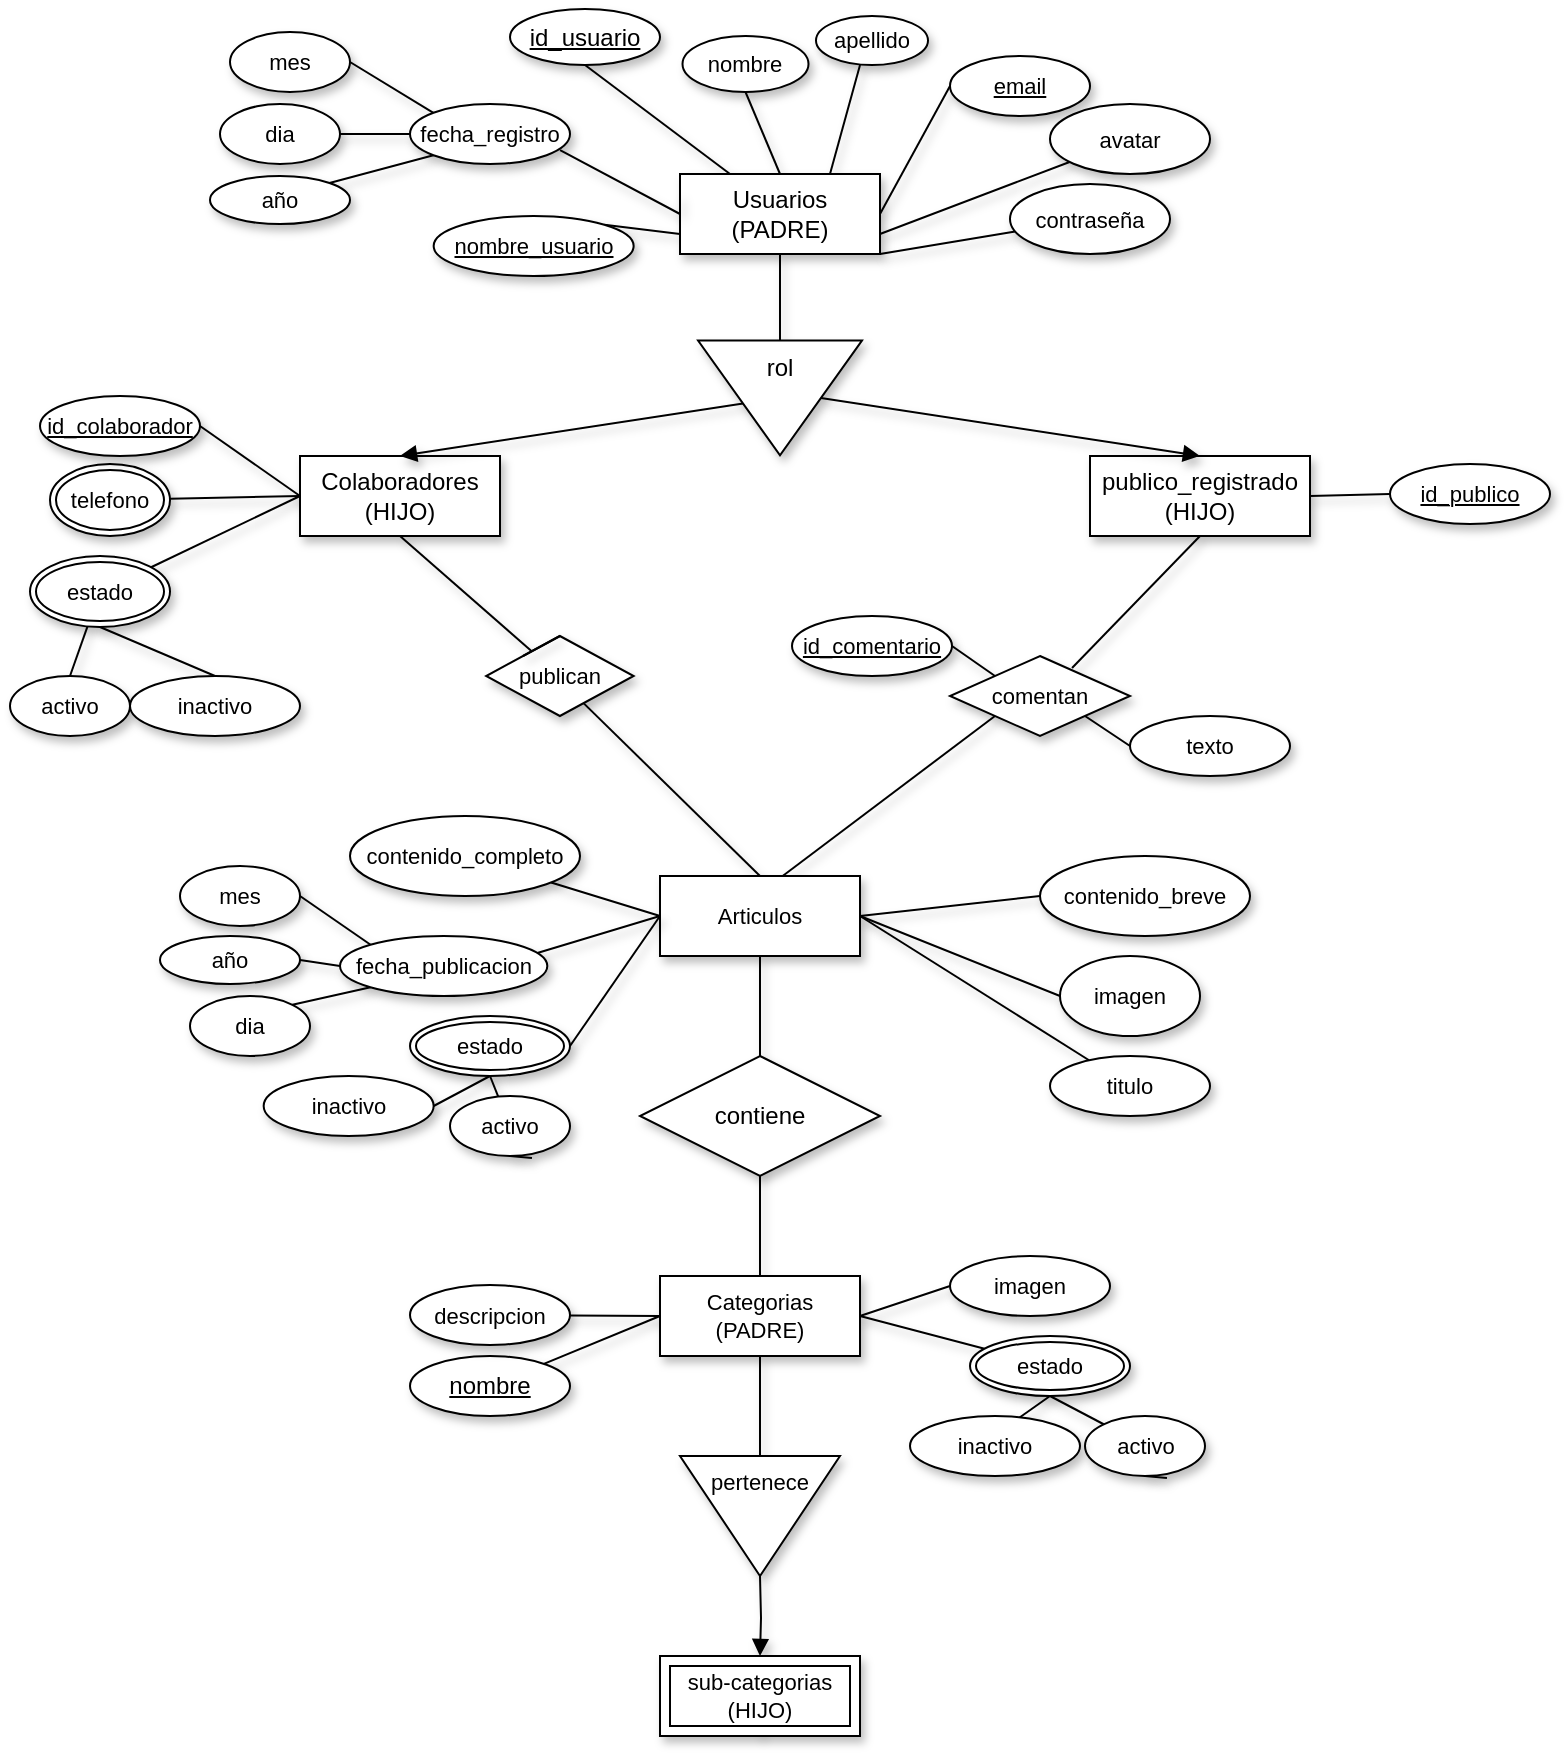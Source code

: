 <mxfile version="21.3.4" type="github">
  <diagram id="R2lEEEUBdFMjLlhIrx00" name="Page-1">
    <mxGraphModel dx="1651" dy="1592" grid="1" gridSize="10" guides="1" tooltips="1" connect="1" arrows="0" fold="1" page="1" pageScale="1" pageWidth="850" pageHeight="1100" background="#FFFFFF" math="0" shadow="0" extFonts="Permanent Marker^https://fonts.googleapis.com/css?family=Permanent+Marker">
      <root>
        <mxCell id="0" />
        <mxCell id="1" parent="0" />
        <mxCell id="G-78G9HvQrEz_k5AtjZF-8" style="edgeStyle=orthogonalEdgeStyle;rounded=0;orthogonalLoop=1;jettySize=auto;html=1;exitX=0.5;exitY=1;exitDx=0;exitDy=0;entryX=0;entryY=0.5;entryDx=0;entryDy=0;endArrow=none;endFill=0;shadow=1;labelBackgroundColor=none;fontColor=default;" parent="1" source="G-78G9HvQrEz_k5AtjZF-1" target="G-78G9HvQrEz_k5AtjZF-5" edge="1">
          <mxGeometry relative="1" as="geometry" />
        </mxCell>
        <mxCell id="G-78G9HvQrEz_k5AtjZF-10" style="rounded=0;orthogonalLoop=1;jettySize=auto;html=1;exitX=0.5;exitY=1;exitDx=0;exitDy=0;endArrow=none;endFill=0;entryX=0.25;entryY=0;entryDx=0;entryDy=0;shadow=1;labelBackgroundColor=none;fontColor=default;" parent="1" source="G-78G9HvQrEz_k5AtjZF-9" target="G-78G9HvQrEz_k5AtjZF-1" edge="1">
          <mxGeometry relative="1" as="geometry">
            <mxPoint x="440" y="35" as="targetPoint" />
          </mxGeometry>
        </mxCell>
        <mxCell id="G-78G9HvQrEz_k5AtjZF-12" style="edgeStyle=none;shape=connector;rounded=0;orthogonalLoop=1;jettySize=auto;html=1;exitX=0.5;exitY=0;exitDx=0;exitDy=0;entryX=0.5;entryY=1;entryDx=0;entryDy=0;labelBackgroundColor=none;fontFamily=Helvetica;fontSize=11;fontColor=default;endArrow=none;endFill=0;shadow=1;" parent="1" source="G-78G9HvQrEz_k5AtjZF-1" target="G-78G9HvQrEz_k5AtjZF-11" edge="1">
          <mxGeometry relative="1" as="geometry" />
        </mxCell>
        <mxCell id="G-78G9HvQrEz_k5AtjZF-14" style="edgeStyle=none;shape=connector;rounded=0;orthogonalLoop=1;jettySize=auto;html=1;exitX=0.75;exitY=0;exitDx=0;exitDy=0;entryX=0.393;entryY=1;entryDx=0;entryDy=0;entryPerimeter=0;labelBackgroundColor=none;fontFamily=Helvetica;fontSize=11;fontColor=default;endArrow=none;endFill=0;shadow=1;" parent="1" source="G-78G9HvQrEz_k5AtjZF-1" target="G-78G9HvQrEz_k5AtjZF-13" edge="1">
          <mxGeometry relative="1" as="geometry" />
        </mxCell>
        <mxCell id="G-78G9HvQrEz_k5AtjZF-20" style="edgeStyle=none;shape=connector;rounded=0;orthogonalLoop=1;jettySize=auto;html=1;exitX=0;exitY=0.5;exitDx=0;exitDy=0;labelBackgroundColor=none;fontFamily=Helvetica;fontSize=11;fontColor=default;endArrow=none;endFill=0;shadow=1;" parent="1" source="G-78G9HvQrEz_k5AtjZF-2" target="G-78G9HvQrEz_k5AtjZF-19" edge="1">
          <mxGeometry relative="1" as="geometry" />
        </mxCell>
        <mxCell id="G-78G9HvQrEz_k5AtjZF-22" style="edgeStyle=none;shape=connector;rounded=0;orthogonalLoop=1;jettySize=auto;html=1;labelBackgroundColor=none;fontFamily=Helvetica;fontSize=11;fontColor=default;endArrow=none;endFill=0;exitX=0;exitY=0.5;exitDx=0;exitDy=0;shadow=1;" parent="1" source="G-78G9HvQrEz_k5AtjZF-2" target="G-78G9HvQrEz_k5AtjZF-21" edge="1">
          <mxGeometry relative="1" as="geometry">
            <mxPoint x="360" y="80" as="sourcePoint" />
          </mxGeometry>
        </mxCell>
        <mxCell id="G-78G9HvQrEz_k5AtjZF-24" style="edgeStyle=none;shape=connector;rounded=0;orthogonalLoop=1;jettySize=auto;html=1;exitX=1;exitY=0.5;exitDx=0;exitDy=0;entryX=0;entryY=0.5;entryDx=0;entryDy=0;labelBackgroundColor=none;fontFamily=Helvetica;fontSize=11;fontColor=default;endArrow=none;endFill=0;shadow=1;" parent="1" source="G-78G9HvQrEz_k5AtjZF-1" target="G-78G9HvQrEz_k5AtjZF-23" edge="1">
          <mxGeometry relative="1" as="geometry" />
        </mxCell>
        <mxCell id="G-78G9HvQrEz_k5AtjZF-27" style="edgeStyle=none;shape=connector;rounded=0;orthogonalLoop=1;jettySize=auto;html=1;exitX=0;exitY=0.5;exitDx=0;exitDy=0;entryX=0.938;entryY=0.767;entryDx=0;entryDy=0;entryPerimeter=0;labelBackgroundColor=none;fontFamily=Helvetica;fontSize=11;fontColor=default;endArrow=none;endFill=0;shadow=1;" parent="1" source="G-78G9HvQrEz_k5AtjZF-1" target="G-78G9HvQrEz_k5AtjZF-26" edge="1">
          <mxGeometry relative="1" as="geometry" />
        </mxCell>
        <mxCell id="G-78G9HvQrEz_k5AtjZF-35" style="edgeStyle=none;shape=connector;rounded=0;orthogonalLoop=1;jettySize=auto;html=1;exitX=1;exitY=0.75;exitDx=0;exitDy=0;labelBackgroundColor=none;fontFamily=Helvetica;fontSize=11;fontColor=default;endArrow=none;endFill=0;shadow=1;" parent="1" source="G-78G9HvQrEz_k5AtjZF-1" target="G-78G9HvQrEz_k5AtjZF-34" edge="1">
          <mxGeometry relative="1" as="geometry" />
        </mxCell>
        <mxCell id="G-78G9HvQrEz_k5AtjZF-39" style="edgeStyle=none;shape=connector;rounded=0;orthogonalLoop=1;jettySize=auto;html=1;exitX=0;exitY=0.75;exitDx=0;exitDy=0;entryX=1;entryY=0;entryDx=0;entryDy=0;labelBackgroundColor=none;fontFamily=Helvetica;fontSize=11;fontColor=default;endArrow=none;endFill=0;shadow=1;" parent="1" source="G-78G9HvQrEz_k5AtjZF-1" target="G-78G9HvQrEz_k5AtjZF-38" edge="1">
          <mxGeometry relative="1" as="geometry" />
        </mxCell>
        <mxCell id="G-78G9HvQrEz_k5AtjZF-45" style="edgeStyle=none;shape=connector;rounded=0;orthogonalLoop=1;jettySize=auto;html=1;exitX=1;exitY=1;exitDx=0;exitDy=0;labelBackgroundColor=none;fontFamily=Helvetica;fontSize=11;fontColor=default;endArrow=none;endFill=0;shadow=1;" parent="1" source="G-78G9HvQrEz_k5AtjZF-1" target="G-78G9HvQrEz_k5AtjZF-44" edge="1">
          <mxGeometry relative="1" as="geometry" />
        </mxCell>
        <mxCell id="G-78G9HvQrEz_k5AtjZF-1" value="Usuarios&lt;br&gt;(PADRE)" style="whiteSpace=wrap;html=1;align=center;shadow=1;labelBackgroundColor=none;" parent="1" vertex="1">
          <mxGeometry x="365" y="79" width="100" height="40" as="geometry" />
        </mxCell>
        <mxCell id="G-78G9HvQrEz_k5AtjZF-17" style="edgeStyle=none;shape=connector;rounded=0;orthogonalLoop=1;jettySize=auto;html=1;exitX=0.648;exitY=0.817;exitDx=0;exitDy=0;entryX=0.5;entryY=0;entryDx=0;entryDy=0;labelBackgroundColor=none;fontFamily=Helvetica;fontSize=11;fontColor=default;endArrow=none;endFill=0;exitPerimeter=0;shadow=1;" parent="1" source="G-78G9HvQrEz_k5AtjZF-47" target="G-78G9HvQrEz_k5AtjZF-16" edge="1">
          <mxGeometry relative="1" as="geometry" />
        </mxCell>
        <mxCell id="m0Y3ykSrjnnwdMNcB-pi-7" style="edgeStyle=none;shape=connector;rounded=0;orthogonalLoop=1;jettySize=auto;html=1;exitX=0;exitY=0.5;exitDx=0;exitDy=0;entryX=1;entryY=0.5;entryDx=0;entryDy=0;labelBackgroundColor=none;fontFamily=Helvetica;fontSize=11;fontColor=default;endArrow=none;endFill=0;shadow=1;" parent="1" source="G-78G9HvQrEz_k5AtjZF-2" target="m0Y3ykSrjnnwdMNcB-pi-6" edge="1">
          <mxGeometry relative="1" as="geometry" />
        </mxCell>
        <mxCell id="G-78G9HvQrEz_k5AtjZF-2" value="Colaboradores&lt;br&gt;(HIJO)" style="whiteSpace=wrap;html=1;align=center;shadow=1;labelBackgroundColor=none;" parent="1" vertex="1">
          <mxGeometry x="175" y="220" width="100" height="40" as="geometry" />
        </mxCell>
        <mxCell id="m0Y3ykSrjnnwdMNcB-pi-2" style="rounded=0;orthogonalLoop=1;jettySize=auto;html=1;exitX=0;exitY=1;exitDx=0;exitDy=0;endArrow=none;endFill=0;entryX=0.6;entryY=0.025;entryDx=0;entryDy=0;entryPerimeter=0;shadow=1;labelBackgroundColor=none;fontColor=default;" parent="1" source="m0Y3ykSrjnnwdMNcB-pi-3" target="G-78G9HvQrEz_k5AtjZF-16" edge="1">
          <mxGeometry relative="1" as="geometry" />
        </mxCell>
        <mxCell id="m0Y3ykSrjnnwdMNcB-pi-9" style="edgeStyle=none;shape=connector;rounded=0;orthogonalLoop=1;jettySize=auto;html=1;exitX=1;exitY=0.5;exitDx=0;exitDy=0;entryX=0;entryY=0.5;entryDx=0;entryDy=0;labelBackgroundColor=none;fontFamily=Helvetica;fontSize=11;fontColor=default;endArrow=none;endFill=0;shadow=1;" parent="1" source="G-78G9HvQrEz_k5AtjZF-4" target="m0Y3ykSrjnnwdMNcB-pi-8" edge="1">
          <mxGeometry relative="1" as="geometry" />
        </mxCell>
        <mxCell id="G-78G9HvQrEz_k5AtjZF-4" value="publico_registrado&lt;br&gt;(HIJO)" style="whiteSpace=wrap;html=1;align=center;shadow=1;labelBackgroundColor=none;" parent="1" vertex="1">
          <mxGeometry x="570" y="220" width="110" height="40" as="geometry" />
        </mxCell>
        <mxCell id="G-78G9HvQrEz_k5AtjZF-5" value="rol" style="triangle;rotation=90;verticalAlign=top;align=center;labelPosition=center;verticalLabelPosition=middle;html=1;whiteSpace=wrap;spacing=2;spacingBottom=5;spacingLeft=0;spacingRight=0;fontSize=12;horizontal=0;spacingTop=0;shadow=1;labelBackgroundColor=none;" parent="1" vertex="1">
          <mxGeometry x="386.34" y="150" width="57.32" height="81.94" as="geometry" />
        </mxCell>
        <mxCell id="G-78G9HvQrEz_k5AtjZF-6" value="" style="endArrow=none;html=1;rounded=0;exitX=0.5;exitY=0;exitDx=0;exitDy=0;endFill=0;startArrow=block;startFill=1;shadow=1;labelBackgroundColor=none;fontColor=default;" parent="1" source="G-78G9HvQrEz_k5AtjZF-2" target="G-78G9HvQrEz_k5AtjZF-5" edge="1">
          <mxGeometry width="50" height="50" relative="1" as="geometry">
            <mxPoint x="510" y="281" as="sourcePoint" />
            <mxPoint x="560" y="231" as="targetPoint" />
          </mxGeometry>
        </mxCell>
        <mxCell id="G-78G9HvQrEz_k5AtjZF-7" value="" style="endArrow=block;html=1;rounded=0;exitX=0.5;exitY=0;exitDx=0;exitDy=0;entryX=0.5;entryY=0;entryDx=0;entryDy=0;endFill=1;shadow=1;labelBackgroundColor=none;fontColor=default;" parent="1" source="G-78G9HvQrEz_k5AtjZF-5" target="G-78G9HvQrEz_k5AtjZF-4" edge="1">
          <mxGeometry width="50" height="50" relative="1" as="geometry">
            <mxPoint x="510" y="281" as="sourcePoint" />
            <mxPoint x="560" y="231" as="targetPoint" />
          </mxGeometry>
        </mxCell>
        <mxCell id="G-78G9HvQrEz_k5AtjZF-9" value="id_usuario" style="ellipse;whiteSpace=wrap;html=1;align=center;fontStyle=4;shadow=1;labelBackgroundColor=none;" parent="1" vertex="1">
          <mxGeometry x="280" y="-3.5" width="75" height="28" as="geometry" />
        </mxCell>
        <mxCell id="G-78G9HvQrEz_k5AtjZF-11" value="nombre" style="ellipse;whiteSpace=wrap;html=1;align=center;fontFamily=Helvetica;fontSize=11;shadow=1;labelBackgroundColor=none;" parent="1" vertex="1">
          <mxGeometry x="366.25" y="10" width="63" height="28" as="geometry" />
        </mxCell>
        <mxCell id="G-78G9HvQrEz_k5AtjZF-13" value="apellido" style="ellipse;whiteSpace=wrap;html=1;align=center;fontFamily=Helvetica;fontSize=11;shadow=1;labelBackgroundColor=none;" parent="1" vertex="1">
          <mxGeometry x="433" width="56" height="24.5" as="geometry" />
        </mxCell>
        <mxCell id="G-78G9HvQrEz_k5AtjZF-55" style="edgeStyle=none;shape=connector;rounded=0;orthogonalLoop=1;jettySize=auto;html=1;labelBackgroundColor=none;fontFamily=Helvetica;fontSize=11;fontColor=default;endArrow=none;endFill=0;exitX=0;exitY=0.5;exitDx=0;exitDy=0;shadow=1;" parent="1" source="G-78G9HvQrEz_k5AtjZF-16" target="G-78G9HvQrEz_k5AtjZF-51" edge="1">
          <mxGeometry relative="1" as="geometry" />
        </mxCell>
        <mxCell id="G-78G9HvQrEz_k5AtjZF-56" style="edgeStyle=none;shape=connector;rounded=0;orthogonalLoop=1;jettySize=auto;html=1;exitX=1;exitY=0.5;exitDx=0;exitDy=0;labelBackgroundColor=none;fontFamily=Helvetica;fontSize=11;fontColor=default;endArrow=none;endFill=0;shadow=1;" parent="1" source="G-78G9HvQrEz_k5AtjZF-16" target="G-78G9HvQrEz_k5AtjZF-52" edge="1">
          <mxGeometry relative="1" as="geometry" />
        </mxCell>
        <mxCell id="G-78G9HvQrEz_k5AtjZF-57" style="edgeStyle=none;shape=connector;rounded=0;orthogonalLoop=1;jettySize=auto;html=1;entryX=0;entryY=0.5;entryDx=0;entryDy=0;labelBackgroundColor=none;fontFamily=Helvetica;fontSize=11;fontColor=default;endArrow=none;endFill=0;exitX=1;exitY=0.5;exitDx=0;exitDy=0;shadow=1;" parent="1" source="G-78G9HvQrEz_k5AtjZF-16" target="G-78G9HvQrEz_k5AtjZF-54" edge="1">
          <mxGeometry relative="1" as="geometry">
            <mxPoint x="460" y="390" as="sourcePoint" />
          </mxGeometry>
        </mxCell>
        <mxCell id="m0Y3ykSrjnnwdMNcB-pi-1" style="rounded=0;orthogonalLoop=1;jettySize=auto;html=1;exitX=0.5;exitY=1;exitDx=0;exitDy=0;entryX=0.5;entryY=0;entryDx=0;entryDy=0;endArrow=none;endFill=0;shadow=1;labelBackgroundColor=none;fontColor=default;" parent="1" source="G-78G9HvQrEz_k5AtjZF-16" edge="1">
          <mxGeometry relative="1" as="geometry">
            <mxPoint x="405" y="630" as="targetPoint" />
          </mxGeometry>
        </mxCell>
        <mxCell id="G-78G9HvQrEz_k5AtjZF-16" value="Articulos" style="whiteSpace=wrap;html=1;align=center;fontFamily=Helvetica;fontSize=11;shadow=1;labelBackgroundColor=none;" parent="1" vertex="1">
          <mxGeometry x="355" y="430" width="100" height="40" as="geometry" />
        </mxCell>
        <mxCell id="TPlJymGG3jugFg58Cx_--14" style="edgeStyle=none;shape=connector;curved=1;rounded=0;orthogonalLoop=1;jettySize=auto;html=1;exitX=0;exitY=0.5;exitDx=0;exitDy=0;labelBackgroundColor=none;fontFamily=Helvetica;fontSize=12;fontColor=default;endArrow=none;endFill=0;startSize=8;endSize=8;shadow=1;" parent="1" target="TPlJymGG3jugFg58Cx_--13" edge="1">
          <mxGeometry relative="1" as="geometry">
            <mxPoint x="355" y="650" as="sourcePoint" />
          </mxGeometry>
        </mxCell>
        <mxCell id="TPlJymGG3jugFg58Cx_--17" style="edgeStyle=none;shape=connector;curved=1;rounded=0;orthogonalLoop=1;jettySize=auto;html=1;exitX=0;exitY=0.5;exitDx=0;exitDy=0;labelBackgroundColor=none;fontFamily=Helvetica;fontSize=12;fontColor=default;endArrow=none;endFill=0;startSize=8;endSize=8;shadow=1;" parent="1" target="TPlJymGG3jugFg58Cx_--15" edge="1">
          <mxGeometry relative="1" as="geometry">
            <mxPoint x="355" y="650" as="sourcePoint" />
          </mxGeometry>
        </mxCell>
        <mxCell id="TPlJymGG3jugFg58Cx_--20" style="edgeStyle=none;shape=connector;curved=1;rounded=0;orthogonalLoop=1;jettySize=auto;html=1;exitX=1;exitY=0.5;exitDx=0;exitDy=0;entryX=0;entryY=0.5;entryDx=0;entryDy=0;labelBackgroundColor=none;fontFamily=Helvetica;fontSize=12;fontColor=default;endArrow=none;endFill=0;startSize=8;endSize=8;shadow=1;" parent="1" target="TPlJymGG3jugFg58Cx_--18" edge="1">
          <mxGeometry relative="1" as="geometry">
            <mxPoint x="455" y="650" as="sourcePoint" />
          </mxGeometry>
        </mxCell>
        <mxCell id="TPlJymGG3jugFg58Cx_--27" style="edgeStyle=none;shape=connector;curved=1;rounded=0;orthogonalLoop=1;jettySize=auto;html=1;exitX=1;exitY=0.5;exitDx=0;exitDy=0;labelBackgroundColor=none;fontFamily=Helvetica;fontSize=12;fontColor=default;endArrow=none;endFill=0;startSize=8;endSize=8;shadow=1;" parent="1" target="TPlJymGG3jugFg58Cx_--22" edge="1">
          <mxGeometry relative="1" as="geometry">
            <mxPoint x="455" y="650" as="sourcePoint" />
          </mxGeometry>
        </mxCell>
        <mxCell id="TPlJymGG3jugFg58Cx_--29" style="edgeStyle=none;shape=connector;curved=1;rounded=0;orthogonalLoop=1;jettySize=auto;html=1;exitX=0.5;exitY=1;exitDx=0;exitDy=0;labelBackgroundColor=none;fontFamily=Helvetica;fontSize=12;fontColor=default;endArrow=none;endFill=0;startSize=8;endSize=8;shadow=1;" parent="1" edge="1">
          <mxGeometry relative="1" as="geometry">
            <mxPoint x="405" y="670" as="sourcePoint" />
            <mxPoint x="405" y="720" as="targetPoint" />
          </mxGeometry>
        </mxCell>
        <mxCell id="G-78G9HvQrEz_k5AtjZF-19" value="telefono" style="ellipse;shape=doubleEllipse;margin=3;whiteSpace=wrap;html=1;align=center;fontFamily=Helvetica;fontSize=11;shadow=1;labelBackgroundColor=none;" parent="1" vertex="1">
          <mxGeometry x="50" y="224" width="60" height="36" as="geometry" />
        </mxCell>
        <mxCell id="G-78G9HvQrEz_k5AtjZF-21" value="estado" style="ellipse;shape=doubleEllipse;margin=3;whiteSpace=wrap;html=1;align=center;fontFamily=Helvetica;fontSize=11;shadow=1;labelBackgroundColor=none;" parent="1" vertex="1">
          <mxGeometry x="40" y="270" width="70" height="35.5" as="geometry" />
        </mxCell>
        <mxCell id="G-78G9HvQrEz_k5AtjZF-23" value="email" style="ellipse;whiteSpace=wrap;html=1;align=center;fontFamily=Helvetica;fontSize=11;fontStyle=4;shadow=1;labelBackgroundColor=none;" parent="1" vertex="1">
          <mxGeometry x="500" y="20" width="70" height="30" as="geometry" />
        </mxCell>
        <mxCell id="G-78G9HvQrEz_k5AtjZF-25" style="edgeStyle=none;shape=connector;rounded=0;orthogonalLoop=1;jettySize=auto;html=1;exitX=0;exitY=0.5;exitDx=0;exitDy=0;entryX=0;entryY=0.25;entryDx=0;entryDy=0;labelBackgroundColor=none;fontFamily=Helvetica;fontSize=11;fontColor=default;endArrow=none;endFill=0;shadow=1;" parent="1" source="G-78G9HvQrEz_k5AtjZF-1" target="G-78G9HvQrEz_k5AtjZF-1" edge="1">
          <mxGeometry relative="1" as="geometry" />
        </mxCell>
        <mxCell id="G-78G9HvQrEz_k5AtjZF-31" style="edgeStyle=none;shape=connector;rounded=0;orthogonalLoop=1;jettySize=auto;html=1;exitX=0;exitY=1;exitDx=0;exitDy=0;entryX=1;entryY=0;entryDx=0;entryDy=0;labelBackgroundColor=none;fontFamily=Helvetica;fontSize=11;fontColor=default;endArrow=none;endFill=0;shadow=1;" parent="1" source="G-78G9HvQrEz_k5AtjZF-26" target="G-78G9HvQrEz_k5AtjZF-30" edge="1">
          <mxGeometry relative="1" as="geometry" />
        </mxCell>
        <mxCell id="G-78G9HvQrEz_k5AtjZF-32" style="edgeStyle=none;shape=connector;rounded=0;orthogonalLoop=1;jettySize=auto;html=1;exitX=0;exitY=0.5;exitDx=0;exitDy=0;labelBackgroundColor=none;fontFamily=Helvetica;fontSize=11;fontColor=default;endArrow=none;endFill=0;shadow=1;" parent="1" source="G-78G9HvQrEz_k5AtjZF-26" target="G-78G9HvQrEz_k5AtjZF-29" edge="1">
          <mxGeometry relative="1" as="geometry" />
        </mxCell>
        <mxCell id="G-78G9HvQrEz_k5AtjZF-33" style="edgeStyle=none;shape=connector;rounded=0;orthogonalLoop=1;jettySize=auto;html=1;exitX=0;exitY=0;exitDx=0;exitDy=0;entryX=1;entryY=0.5;entryDx=0;entryDy=0;labelBackgroundColor=none;fontFamily=Helvetica;fontSize=11;fontColor=default;endArrow=none;endFill=0;shadow=1;" parent="1" source="G-78G9HvQrEz_k5AtjZF-26" target="G-78G9HvQrEz_k5AtjZF-28" edge="1">
          <mxGeometry relative="1" as="geometry" />
        </mxCell>
        <mxCell id="G-78G9HvQrEz_k5AtjZF-26" value="fecha_registro" style="ellipse;whiteSpace=wrap;html=1;align=center;fontFamily=Helvetica;fontSize=11;shadow=1;labelBackgroundColor=none;" parent="1" vertex="1">
          <mxGeometry x="230" y="44" width="80" height="30" as="geometry" />
        </mxCell>
        <mxCell id="G-78G9HvQrEz_k5AtjZF-28" value="mes" style="ellipse;whiteSpace=wrap;html=1;align=center;fontFamily=Helvetica;fontSize=11;shadow=1;labelBackgroundColor=none;" parent="1" vertex="1">
          <mxGeometry x="140" y="8" width="60" height="30" as="geometry" />
        </mxCell>
        <mxCell id="G-78G9HvQrEz_k5AtjZF-29" value="dia" style="ellipse;whiteSpace=wrap;html=1;align=center;fontFamily=Helvetica;fontSize=11;shadow=1;labelBackgroundColor=none;" parent="1" vertex="1">
          <mxGeometry x="135" y="44" width="60" height="30" as="geometry" />
        </mxCell>
        <mxCell id="G-78G9HvQrEz_k5AtjZF-30" value="año" style="ellipse;whiteSpace=wrap;html=1;align=center;fontFamily=Helvetica;fontSize=11;shadow=1;labelBackgroundColor=none;" parent="1" vertex="1">
          <mxGeometry x="130" y="80" width="70" height="24" as="geometry" />
        </mxCell>
        <mxCell id="G-78G9HvQrEz_k5AtjZF-34" value="avatar" style="ellipse;whiteSpace=wrap;html=1;align=center;fontFamily=Helvetica;fontSize=11;shadow=1;labelBackgroundColor=none;" parent="1" vertex="1">
          <mxGeometry x="550" y="44" width="80" height="35" as="geometry" />
        </mxCell>
        <mxCell id="G-78G9HvQrEz_k5AtjZF-38" value="nombre_usuario" style="ellipse;whiteSpace=wrap;html=1;align=center;fontStyle=4;fontFamily=Helvetica;fontSize=11;shadow=1;labelBackgroundColor=none;" parent="1" vertex="1">
          <mxGeometry x="241.83" y="100" width="100" height="30" as="geometry" />
        </mxCell>
        <mxCell id="G-78G9HvQrEz_k5AtjZF-44" value="contraseña" style="ellipse;whiteSpace=wrap;html=1;align=center;fontFamily=Helvetica;fontSize=11;shadow=1;labelBackgroundColor=none;" parent="1" vertex="1">
          <mxGeometry x="530" y="84" width="80" height="35" as="geometry" />
        </mxCell>
        <mxCell id="G-78G9HvQrEz_k5AtjZF-46" style="edgeStyle=none;shape=connector;rounded=0;orthogonalLoop=1;jettySize=auto;html=1;exitX=0;exitY=0.5;exitDx=0;exitDy=0;labelBackgroundColor=none;fontFamily=Helvetica;fontSize=11;fontColor=default;endArrow=none;endFill=0;shadow=1;" parent="1" source="G-78G9HvQrEz_k5AtjZF-5" target="G-78G9HvQrEz_k5AtjZF-5" edge="1">
          <mxGeometry relative="1" as="geometry" />
        </mxCell>
        <mxCell id="G-78G9HvQrEz_k5AtjZF-48" value="" style="edgeStyle=none;shape=connector;rounded=0;orthogonalLoop=1;jettySize=auto;html=1;exitX=0.5;exitY=1;exitDx=0;exitDy=0;labelBackgroundColor=none;fontFamily=Helvetica;fontSize=11;fontColor=default;endArrow=none;endFill=0;shadow=1;" parent="1" source="G-78G9HvQrEz_k5AtjZF-2" target="G-78G9HvQrEz_k5AtjZF-47" edge="1">
          <mxGeometry relative="1" as="geometry">
            <mxPoint x="225" y="260" as="sourcePoint" />
            <mxPoint x="416" y="330" as="targetPoint" />
          </mxGeometry>
        </mxCell>
        <mxCell id="G-78G9HvQrEz_k5AtjZF-47" value="publican" style="shape=rhombus;perimeter=rhombusPerimeter;whiteSpace=wrap;html=1;align=center;fontFamily=Helvetica;fontSize=11;shadow=1;labelBackgroundColor=none;" parent="1" vertex="1">
          <mxGeometry x="268.08" y="310" width="73.75" height="40" as="geometry" />
        </mxCell>
        <mxCell id="G-78G9HvQrEz_k5AtjZF-49" style="edgeStyle=none;shape=connector;rounded=0;orthogonalLoop=1;jettySize=auto;html=1;exitX=0.5;exitY=0;exitDx=0;exitDy=0;entryX=0;entryY=0;entryDx=0;entryDy=0;labelBackgroundColor=none;fontFamily=Helvetica;fontSize=11;fontColor=default;endArrow=none;endFill=0;shadow=1;" parent="1" source="G-78G9HvQrEz_k5AtjZF-47" target="G-78G9HvQrEz_k5AtjZF-47" edge="1">
          <mxGeometry relative="1" as="geometry" />
        </mxCell>
        <mxCell id="G-78G9HvQrEz_k5AtjZF-50" style="edgeStyle=none;shape=connector;rounded=0;orthogonalLoop=1;jettySize=auto;html=1;exitX=1;exitY=0.5;exitDx=0;exitDy=0;labelBackgroundColor=none;fontFamily=Helvetica;fontSize=11;fontColor=default;endArrow=none;endFill=0;shadow=1;" parent="1" source="G-78G9HvQrEz_k5AtjZF-47" target="G-78G9HvQrEz_k5AtjZF-47" edge="1">
          <mxGeometry relative="1" as="geometry" />
        </mxCell>
        <mxCell id="G-78G9HvQrEz_k5AtjZF-51" value="contenido_completo" style="ellipse;whiteSpace=wrap;html=1;align=center;fontFamily=Helvetica;fontSize=11;shadow=1;labelBackgroundColor=none;" parent="1" vertex="1">
          <mxGeometry x="200" y="400" width="115" height="40" as="geometry" />
        </mxCell>
        <mxCell id="G-78G9HvQrEz_k5AtjZF-52" value="titulo" style="ellipse;whiteSpace=wrap;html=1;align=center;fontFamily=Helvetica;fontSize=11;shadow=1;labelBackgroundColor=none;" parent="1" vertex="1">
          <mxGeometry x="550" y="520" width="80" height="30" as="geometry" />
        </mxCell>
        <mxCell id="G-78G9HvQrEz_k5AtjZF-54" value="contenido_breve" style="ellipse;whiteSpace=wrap;html=1;align=center;fontFamily=Helvetica;fontSize=11;shadow=1;labelBackgroundColor=none;" parent="1" vertex="1">
          <mxGeometry x="545" y="420" width="105" height="40" as="geometry" />
        </mxCell>
        <mxCell id="G-78G9HvQrEz_k5AtjZF-59" style="edgeStyle=none;shape=connector;rounded=0;orthogonalLoop=1;jettySize=auto;html=1;exitX=0;exitY=0.5;exitDx=0;exitDy=0;labelBackgroundColor=none;fontFamily=Helvetica;fontSize=11;fontColor=default;endArrow=none;endFill=0;entryX=1;entryY=0.5;entryDx=0;entryDy=0;shadow=1;" parent="1" source="G-78G9HvQrEz_k5AtjZF-58" target="G-78G9HvQrEz_k5AtjZF-16" edge="1">
          <mxGeometry relative="1" as="geometry">
            <mxPoint x="460" y="390" as="targetPoint" />
          </mxGeometry>
        </mxCell>
        <mxCell id="G-78G9HvQrEz_k5AtjZF-58" value="imagen" style="ellipse;whiteSpace=wrap;html=1;align=center;fontFamily=Helvetica;fontSize=11;shadow=1;labelBackgroundColor=none;" parent="1" vertex="1">
          <mxGeometry x="555" y="470" width="70" height="40" as="geometry" />
        </mxCell>
        <mxCell id="G-78G9HvQrEz_k5AtjZF-61" style="edgeStyle=none;shape=connector;rounded=0;orthogonalLoop=1;jettySize=auto;html=1;exitX=0.936;exitY=0.3;exitDx=0;exitDy=0;labelBackgroundColor=none;fontFamily=Helvetica;fontSize=11;fontColor=default;endArrow=none;endFill=0;exitPerimeter=0;entryX=0;entryY=0.5;entryDx=0;entryDy=0;shadow=1;" parent="1" source="G-78G9HvQrEz_k5AtjZF-60" target="G-78G9HvQrEz_k5AtjZF-16" edge="1">
          <mxGeometry relative="1" as="geometry">
            <mxPoint x="360" y="450" as="targetPoint" />
          </mxGeometry>
        </mxCell>
        <mxCell id="TPlJymGG3jugFg58Cx_--10" style="edgeStyle=none;shape=connector;curved=1;rounded=0;orthogonalLoop=1;jettySize=auto;html=1;exitX=0;exitY=1;exitDx=0;exitDy=0;entryX=1;entryY=0;entryDx=0;entryDy=0;labelBackgroundColor=none;fontFamily=Helvetica;fontSize=12;fontColor=default;endArrow=none;endFill=0;startSize=8;endSize=8;shadow=1;" parent="1" source="G-78G9HvQrEz_k5AtjZF-60" target="TPlJymGG3jugFg58Cx_--7" edge="1">
          <mxGeometry relative="1" as="geometry" />
        </mxCell>
        <mxCell id="TPlJymGG3jugFg58Cx_--11" style="edgeStyle=none;shape=connector;curved=1;rounded=0;orthogonalLoop=1;jettySize=auto;html=1;exitX=0;exitY=0;exitDx=0;exitDy=0;entryX=1;entryY=0.5;entryDx=0;entryDy=0;labelBackgroundColor=none;fontFamily=Helvetica;fontSize=12;fontColor=default;endArrow=none;endFill=0;startSize=8;endSize=8;shadow=1;" parent="1" source="G-78G9HvQrEz_k5AtjZF-60" target="TPlJymGG3jugFg58Cx_--6" edge="1">
          <mxGeometry relative="1" as="geometry" />
        </mxCell>
        <mxCell id="TPlJymGG3jugFg58Cx_--12" style="edgeStyle=none;shape=connector;curved=1;rounded=0;orthogonalLoop=1;jettySize=auto;html=1;exitX=0;exitY=0.5;exitDx=0;exitDy=0;entryX=1;entryY=0.5;entryDx=0;entryDy=0;labelBackgroundColor=none;fontFamily=Helvetica;fontSize=12;fontColor=default;endArrow=none;endFill=0;startSize=8;endSize=8;shadow=1;" parent="1" source="G-78G9HvQrEz_k5AtjZF-60" target="TPlJymGG3jugFg58Cx_--8" edge="1">
          <mxGeometry relative="1" as="geometry" />
        </mxCell>
        <mxCell id="G-78G9HvQrEz_k5AtjZF-60" value="fecha_publicacion" style="ellipse;whiteSpace=wrap;html=1;align=center;fontFamily=Helvetica;fontSize=11;shadow=1;labelBackgroundColor=none;" parent="1" vertex="1">
          <mxGeometry x="195.0" y="460" width="103.66" height="30" as="geometry" />
        </mxCell>
        <mxCell id="G-78G9HvQrEz_k5AtjZF-63" style="edgeStyle=none;shape=connector;rounded=0;orthogonalLoop=1;jettySize=auto;html=1;exitX=1;exitY=0.5;exitDx=0;exitDy=0;entryX=0;entryY=0.5;entryDx=0;entryDy=0;labelBackgroundColor=none;fontFamily=Helvetica;fontSize=11;fontColor=default;endArrow=none;endFill=0;shadow=1;" parent="1" source="G-78G9HvQrEz_k5AtjZF-62" target="G-78G9HvQrEz_k5AtjZF-16" edge="1">
          <mxGeometry relative="1" as="geometry" />
        </mxCell>
        <mxCell id="m0Y3ykSrjnnwdMNcB-pi-16" style="edgeStyle=none;shape=connector;rounded=0;orthogonalLoop=1;jettySize=auto;html=1;exitX=0.5;exitY=1;exitDx=0;exitDy=0;entryX=1;entryY=0.5;entryDx=0;entryDy=0;labelBackgroundColor=none;fontFamily=Helvetica;fontSize=11;fontColor=default;endArrow=none;endFill=0;shadow=1;" parent="1" source="G-78G9HvQrEz_k5AtjZF-62" target="m0Y3ykSrjnnwdMNcB-pi-15" edge="1">
          <mxGeometry relative="1" as="geometry" />
        </mxCell>
        <mxCell id="G-78G9HvQrEz_k5AtjZF-62" value="estado" style="ellipse;shape=doubleEllipse;margin=3;whiteSpace=wrap;html=1;align=center;fontFamily=Helvetica;fontSize=11;shadow=1;labelBackgroundColor=none;" parent="1" vertex="1">
          <mxGeometry x="230" y="500" width="80" height="30" as="geometry" />
        </mxCell>
        <mxCell id="m0Y3ykSrjnnwdMNcB-pi-4" value="" style="rounded=0;orthogonalLoop=1;jettySize=auto;html=1;exitX=0.5;exitY=1;exitDx=0;exitDy=0;endArrow=none;endFill=0;entryX=0.678;entryY=0.15;entryDx=0;entryDy=0;entryPerimeter=0;shadow=1;labelBackgroundColor=none;fontColor=default;" parent="1" source="G-78G9HvQrEz_k5AtjZF-4" target="m0Y3ykSrjnnwdMNcB-pi-3" edge="1">
          <mxGeometry relative="1" as="geometry">
            <mxPoint x="625" y="260" as="sourcePoint" />
            <mxPoint x="550" y="320" as="targetPoint" />
          </mxGeometry>
        </mxCell>
        <mxCell id="TPlJymGG3jugFg58Cx_--3" style="edgeStyle=none;curved=1;rounded=0;orthogonalLoop=1;jettySize=auto;html=1;exitX=1;exitY=1;exitDx=0;exitDy=0;entryX=0;entryY=0.5;entryDx=0;entryDy=0;fontSize=12;startSize=8;endSize=8;endArrow=none;endFill=0;shadow=1;labelBackgroundColor=none;fontColor=default;" parent="1" source="m0Y3ykSrjnnwdMNcB-pi-3" target="TPlJymGG3jugFg58Cx_--1" edge="1">
          <mxGeometry relative="1" as="geometry" />
        </mxCell>
        <mxCell id="TPlJymGG3jugFg58Cx_--4" style="edgeStyle=none;shape=connector;curved=1;rounded=0;orthogonalLoop=1;jettySize=auto;html=1;exitX=0;exitY=0;exitDx=0;exitDy=0;entryX=1;entryY=0.5;entryDx=0;entryDy=0;labelBackgroundColor=none;fontFamily=Helvetica;fontSize=12;fontColor=default;endArrow=none;endFill=0;startSize=8;endSize=8;shadow=1;" parent="1" source="m0Y3ykSrjnnwdMNcB-pi-3" target="TPlJymGG3jugFg58Cx_--2" edge="1">
          <mxGeometry relative="1" as="geometry" />
        </mxCell>
        <mxCell id="m0Y3ykSrjnnwdMNcB-pi-3" value="comentan" style="shape=rhombus;perimeter=rhombusPerimeter;whiteSpace=wrap;html=1;align=center;fontFamily=Helvetica;fontSize=11;shadow=1;labelBackgroundColor=none;" parent="1" vertex="1">
          <mxGeometry x="500" y="320" width="90" height="40" as="geometry" />
        </mxCell>
        <mxCell id="m0Y3ykSrjnnwdMNcB-pi-5" style="edgeStyle=none;shape=connector;rounded=0;orthogonalLoop=1;jettySize=auto;html=1;exitX=0.5;exitY=1;exitDx=0;exitDy=0;labelBackgroundColor=none;fontFamily=Helvetica;fontSize=11;fontColor=default;endArrow=none;endFill=0;shadow=1;" parent="1" source="G-78G9HvQrEz_k5AtjZF-52" target="G-78G9HvQrEz_k5AtjZF-52" edge="1">
          <mxGeometry relative="1" as="geometry" />
        </mxCell>
        <mxCell id="m0Y3ykSrjnnwdMNcB-pi-6" value="id_colaborador" style="ellipse;whiteSpace=wrap;html=1;align=center;fontStyle=4;fontFamily=Helvetica;fontSize=11;shadow=1;labelBackgroundColor=none;" parent="1" vertex="1">
          <mxGeometry x="45" y="190" width="80" height="30" as="geometry" />
        </mxCell>
        <mxCell id="m0Y3ykSrjnnwdMNcB-pi-8" value="id_publico" style="ellipse;whiteSpace=wrap;html=1;align=center;fontStyle=4;fontFamily=Helvetica;fontSize=11;shadow=1;labelBackgroundColor=none;" parent="1" vertex="1">
          <mxGeometry x="720" y="224" width="80" height="30" as="geometry" />
        </mxCell>
        <mxCell id="m0Y3ykSrjnnwdMNcB-pi-12" style="edgeStyle=none;shape=connector;rounded=0;orthogonalLoop=1;jettySize=auto;html=1;exitX=0.5;exitY=0;exitDx=0;exitDy=0;labelBackgroundColor=none;fontFamily=Helvetica;fontSize=11;fontColor=default;endArrow=none;endFill=0;shadow=1;" parent="1" source="m0Y3ykSrjnnwdMNcB-pi-10" target="G-78G9HvQrEz_k5AtjZF-21" edge="1">
          <mxGeometry relative="1" as="geometry" />
        </mxCell>
        <mxCell id="m0Y3ykSrjnnwdMNcB-pi-10" value="activo" style="ellipse;whiteSpace=wrap;html=1;align=center;fontFamily=Helvetica;fontSize=11;shadow=1;labelBackgroundColor=none;" parent="1" vertex="1">
          <mxGeometry x="30" y="330" width="60" height="30" as="geometry" />
        </mxCell>
        <mxCell id="m0Y3ykSrjnnwdMNcB-pi-13" style="edgeStyle=none;shape=connector;rounded=0;orthogonalLoop=1;jettySize=auto;html=1;exitX=0.5;exitY=0;exitDx=0;exitDy=0;entryX=0.5;entryY=1;entryDx=0;entryDy=0;labelBackgroundColor=none;fontFamily=Helvetica;fontSize=11;fontColor=default;endArrow=none;endFill=0;shadow=1;" parent="1" source="m0Y3ykSrjnnwdMNcB-pi-11" target="G-78G9HvQrEz_k5AtjZF-21" edge="1">
          <mxGeometry relative="1" as="geometry" />
        </mxCell>
        <mxCell id="m0Y3ykSrjnnwdMNcB-pi-11" value="inactivo" style="ellipse;whiteSpace=wrap;html=1;align=center;fontFamily=Helvetica;fontSize=11;shadow=1;labelBackgroundColor=none;" parent="1" vertex="1">
          <mxGeometry x="90" y="330" width="85" height="30" as="geometry" />
        </mxCell>
        <mxCell id="m0Y3ykSrjnnwdMNcB-pi-17" style="edgeStyle=none;shape=connector;rounded=0;orthogonalLoop=1;jettySize=auto;html=1;entryX=0.5;entryY=1;entryDx=0;entryDy=0;labelBackgroundColor=none;fontFamily=Helvetica;fontSize=11;fontColor=default;endArrow=none;endFill=0;shadow=1;" parent="1" source="m0Y3ykSrjnnwdMNcB-pi-14" target="G-78G9HvQrEz_k5AtjZF-62" edge="1">
          <mxGeometry relative="1" as="geometry" />
        </mxCell>
        <mxCell id="m0Y3ykSrjnnwdMNcB-pi-14" value="activo" style="ellipse;whiteSpace=wrap;html=1;align=center;fontFamily=Helvetica;fontSize=11;shadow=1;labelBackgroundColor=none;" parent="1" vertex="1">
          <mxGeometry x="250.0" y="540" width="60" height="30" as="geometry" />
        </mxCell>
        <mxCell id="m0Y3ykSrjnnwdMNcB-pi-15" value="inactivo" style="ellipse;whiteSpace=wrap;html=1;align=center;fontFamily=Helvetica;fontSize=11;shadow=1;labelBackgroundColor=none;" parent="1" vertex="1">
          <mxGeometry x="156.83" y="530" width="85" height="30" as="geometry" />
        </mxCell>
        <mxCell id="TPlJymGG3jugFg58Cx_--1" value="texto" style="ellipse;whiteSpace=wrap;html=1;align=center;fontFamily=Helvetica;fontSize=11;shadow=1;labelBackgroundColor=none;" parent="1" vertex="1">
          <mxGeometry x="590" y="350" width="80" height="30" as="geometry" />
        </mxCell>
        <mxCell id="TPlJymGG3jugFg58Cx_--2" value="id_comentario" style="ellipse;whiteSpace=wrap;html=1;align=center;fontStyle=4;fontFamily=Helvetica;fontSize=11;shadow=1;labelBackgroundColor=none;" parent="1" vertex="1">
          <mxGeometry x="421" y="300" width="80" height="30" as="geometry" />
        </mxCell>
        <mxCell id="TPlJymGG3jugFg58Cx_--5" value="contiene" style="shape=rhombus;perimeter=rhombusPerimeter;whiteSpace=wrap;html=1;align=center;fontFamily=Helvetica;fontSize=12;shadow=1;labelBackgroundColor=none;" parent="1" vertex="1">
          <mxGeometry x="345" y="520" width="120" height="60" as="geometry" />
        </mxCell>
        <mxCell id="TPlJymGG3jugFg58Cx_--6" value="mes" style="ellipse;whiteSpace=wrap;html=1;align=center;fontFamily=Helvetica;fontSize=11;shadow=1;labelBackgroundColor=none;" parent="1" vertex="1">
          <mxGeometry x="115" y="425" width="60" height="30" as="geometry" />
        </mxCell>
        <mxCell id="TPlJymGG3jugFg58Cx_--7" value="dia" style="ellipse;whiteSpace=wrap;html=1;align=center;fontFamily=Helvetica;fontSize=11;shadow=1;labelBackgroundColor=none;" parent="1" vertex="1">
          <mxGeometry x="120" y="490" width="60" height="30" as="geometry" />
        </mxCell>
        <mxCell id="TPlJymGG3jugFg58Cx_--8" value="año" style="ellipse;whiteSpace=wrap;html=1;align=center;fontFamily=Helvetica;fontSize=11;shadow=1;labelBackgroundColor=none;" parent="1" vertex="1">
          <mxGeometry x="105" y="460" width="70" height="24" as="geometry" />
        </mxCell>
        <mxCell id="TPlJymGG3jugFg58Cx_--9" style="edgeStyle=none;shape=connector;curved=1;rounded=0;orthogonalLoop=1;jettySize=auto;html=1;exitX=0.5;exitY=1;exitDx=0;exitDy=0;entryX=0.683;entryY=1.033;entryDx=0;entryDy=0;entryPerimeter=0;labelBackgroundColor=none;fontFamily=Helvetica;fontSize=12;fontColor=default;endArrow=none;endFill=0;startSize=8;endSize=8;shadow=1;" parent="1" source="m0Y3ykSrjnnwdMNcB-pi-14" target="m0Y3ykSrjnnwdMNcB-pi-14" edge="1">
          <mxGeometry relative="1" as="geometry" />
        </mxCell>
        <mxCell id="TPlJymGG3jugFg58Cx_--13" value="nombre" style="ellipse;whiteSpace=wrap;html=1;align=center;fontStyle=4;fontFamily=Helvetica;fontSize=12;shadow=1;labelBackgroundColor=none;" parent="1" vertex="1">
          <mxGeometry x="230" y="670" width="80" height="30" as="geometry" />
        </mxCell>
        <mxCell id="TPlJymGG3jugFg58Cx_--15" value="descripcion" style="ellipse;whiteSpace=wrap;html=1;align=center;fontFamily=Helvetica;fontSize=11;shadow=1;labelBackgroundColor=none;" parent="1" vertex="1">
          <mxGeometry x="230" y="634.5" width="80" height="30" as="geometry" />
        </mxCell>
        <mxCell id="TPlJymGG3jugFg58Cx_--16" style="edgeStyle=none;shape=connector;rounded=0;orthogonalLoop=1;jettySize=auto;html=1;exitX=0.5;exitY=1;exitDx=0;exitDy=0;labelBackgroundColor=none;fontFamily=Helvetica;fontSize=11;fontColor=default;endArrow=none;endFill=0;shadow=1;" parent="1" source="TPlJymGG3jugFg58Cx_--15" target="TPlJymGG3jugFg58Cx_--15" edge="1">
          <mxGeometry relative="1" as="geometry" />
        </mxCell>
        <mxCell id="TPlJymGG3jugFg58Cx_--18" value="imagen" style="ellipse;whiteSpace=wrap;html=1;align=center;fontFamily=Helvetica;fontSize=11;shadow=1;labelBackgroundColor=none;" parent="1" vertex="1">
          <mxGeometry x="500" y="620" width="80" height="30" as="geometry" />
        </mxCell>
        <mxCell id="TPlJymGG3jugFg58Cx_--19" style="edgeStyle=none;shape=connector;rounded=0;orthogonalLoop=1;jettySize=auto;html=1;exitX=0.5;exitY=1;exitDx=0;exitDy=0;labelBackgroundColor=none;fontFamily=Helvetica;fontSize=11;fontColor=default;endArrow=none;endFill=0;shadow=1;" parent="1" source="TPlJymGG3jugFg58Cx_--18" target="TPlJymGG3jugFg58Cx_--18" edge="1">
          <mxGeometry relative="1" as="geometry" />
        </mxCell>
        <mxCell id="TPlJymGG3jugFg58Cx_--21" style="edgeStyle=none;shape=connector;rounded=0;orthogonalLoop=1;jettySize=auto;html=1;exitX=0.5;exitY=1;exitDx=0;exitDy=0;entryX=0.624;entryY=0.067;entryDx=0;entryDy=0;labelBackgroundColor=none;fontFamily=Helvetica;fontSize=11;fontColor=default;endArrow=none;endFill=0;entryPerimeter=0;shadow=1;" parent="1" source="TPlJymGG3jugFg58Cx_--22" target="TPlJymGG3jugFg58Cx_--25" edge="1">
          <mxGeometry relative="1" as="geometry" />
        </mxCell>
        <mxCell id="TPlJymGG3jugFg58Cx_--22" value="estado" style="ellipse;shape=doubleEllipse;margin=3;whiteSpace=wrap;html=1;align=center;fontFamily=Helvetica;fontSize=11;shadow=1;labelBackgroundColor=none;" parent="1" vertex="1">
          <mxGeometry x="510" y="660" width="80" height="30" as="geometry" />
        </mxCell>
        <mxCell id="TPlJymGG3jugFg58Cx_--23" style="edgeStyle=none;shape=connector;rounded=0;orthogonalLoop=1;jettySize=auto;html=1;entryX=0.5;entryY=1;entryDx=0;entryDy=0;labelBackgroundColor=none;fontFamily=Helvetica;fontSize=11;fontColor=default;endArrow=none;endFill=0;shadow=1;" parent="1" source="TPlJymGG3jugFg58Cx_--24" target="TPlJymGG3jugFg58Cx_--22" edge="1">
          <mxGeometry relative="1" as="geometry" />
        </mxCell>
        <mxCell id="TPlJymGG3jugFg58Cx_--24" value="activo" style="ellipse;whiteSpace=wrap;html=1;align=center;fontFamily=Helvetica;fontSize=11;shadow=1;labelBackgroundColor=none;" parent="1" vertex="1">
          <mxGeometry x="567.5" y="700" width="60" height="30" as="geometry" />
        </mxCell>
        <mxCell id="TPlJymGG3jugFg58Cx_--25" value="inactivo" style="ellipse;whiteSpace=wrap;html=1;align=center;fontFamily=Helvetica;fontSize=11;shadow=1;labelBackgroundColor=none;" parent="1" vertex="1">
          <mxGeometry x="480" y="700" width="85" height="30" as="geometry" />
        </mxCell>
        <mxCell id="TPlJymGG3jugFg58Cx_--26" style="edgeStyle=none;shape=connector;curved=1;rounded=0;orthogonalLoop=1;jettySize=auto;html=1;exitX=0.5;exitY=1;exitDx=0;exitDy=0;entryX=0.683;entryY=1.033;entryDx=0;entryDy=0;entryPerimeter=0;labelBackgroundColor=none;fontFamily=Helvetica;fontSize=12;fontColor=default;endArrow=none;endFill=0;startSize=8;endSize=8;shadow=1;" parent="1" source="TPlJymGG3jugFg58Cx_--24" target="TPlJymGG3jugFg58Cx_--24" edge="1">
          <mxGeometry relative="1" as="geometry" />
        </mxCell>
        <mxCell id="5o4xbBL1ZPF9Y1dV_yGu-2" style="edgeStyle=orthogonalEdgeStyle;rounded=0;orthogonalLoop=1;jettySize=auto;html=1;exitX=0.5;exitY=1;exitDx=0;exitDy=0;endArrow=none;endFill=0;shadow=1;labelBackgroundColor=none;fontColor=default;" edge="1" parent="1" source="5o4xbBL1ZPF9Y1dV_yGu-3">
          <mxGeometry relative="1" as="geometry">
            <mxPoint x="405" y="850" as="targetPoint" />
          </mxGeometry>
        </mxCell>
        <mxCell id="5o4xbBL1ZPF9Y1dV_yGu-4" value="" style="edgeStyle=orthogonalEdgeStyle;rounded=0;orthogonalLoop=1;jettySize=auto;html=1;exitX=0.5;exitY=1;exitDx=0;exitDy=0;endArrow=block;endFill=1;shadow=1;labelBackgroundColor=none;fontColor=default;" edge="1" parent="1" target="5o4xbBL1ZPF9Y1dV_yGu-3">
          <mxGeometry relative="1" as="geometry">
            <mxPoint x="405" y="850" as="targetPoint" />
            <mxPoint x="405" y="780" as="sourcePoint" />
          </mxGeometry>
        </mxCell>
        <mxCell id="5o4xbBL1ZPF9Y1dV_yGu-3" value="sub-categorias&lt;br&gt;(HIJO)" style="shape=ext;margin=3;double=1;whiteSpace=wrap;html=1;align=center;fontFamily=Helvetica;fontSize=11;shadow=1;labelBackgroundColor=none;" vertex="1" parent="1">
          <mxGeometry x="355" y="820" width="100" height="40" as="geometry" />
        </mxCell>
        <mxCell id="5o4xbBL1ZPF9Y1dV_yGu-5" value="Categorias&lt;br&gt;(PADRE)" style="whiteSpace=wrap;html=1;align=center;fontFamily=Helvetica;fontSize=11;shadow=1;labelBackgroundColor=none;" vertex="1" parent="1">
          <mxGeometry x="355" y="630" width="100" height="40" as="geometry" />
        </mxCell>
        <mxCell id="5o4xbBL1ZPF9Y1dV_yGu-6" value="pertenece" style="triangle;whiteSpace=wrap;html=1;fontFamily=Helvetica;fontSize=11;rotation=90;horizontal=0;verticalAlign=top;shadow=1;labelBackgroundColor=none;" vertex="1" parent="1">
          <mxGeometry x="375.0" y="710" width="60" height="80" as="geometry" />
        </mxCell>
      </root>
    </mxGraphModel>
  </diagram>
</mxfile>
